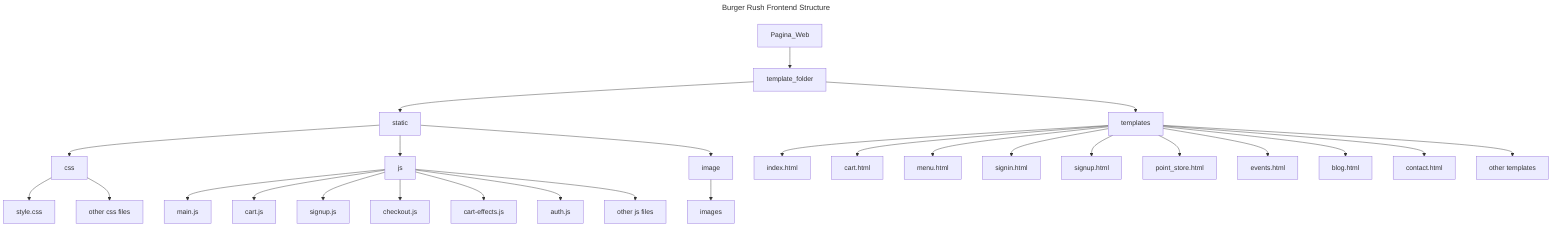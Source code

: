 ---
title: Burger Rush Frontend Structure
---
flowchart TD
    A[Pagina_Web] --> B[template_folder]
    B --> C[templates]
    B --> D[static]
    D --> E[css]
    D --> F[js]
    D --> G[image]
    C --> H[index.html]
    C --> I[cart.html]
    C --> J[menu.html]
    C --> K[signin.html]
    C --> L[signup.html]
    C --> M[point_store.html]
    C --> N[events.html]
    C --> O[blog.html]
    C --> P[contact.html]
    C --> Q[other templates]
    F --> R[main.js]
    F --> S[cart.js]
    F --> T[signup.js]
    F --> U[checkout.js]
    F --> V[cart-effects.js]
    F --> W[auth.js]
    F --> X[other js files]
    E --> Y[style.css]
    E --> Z[other css files]
    G --> AA[images]
